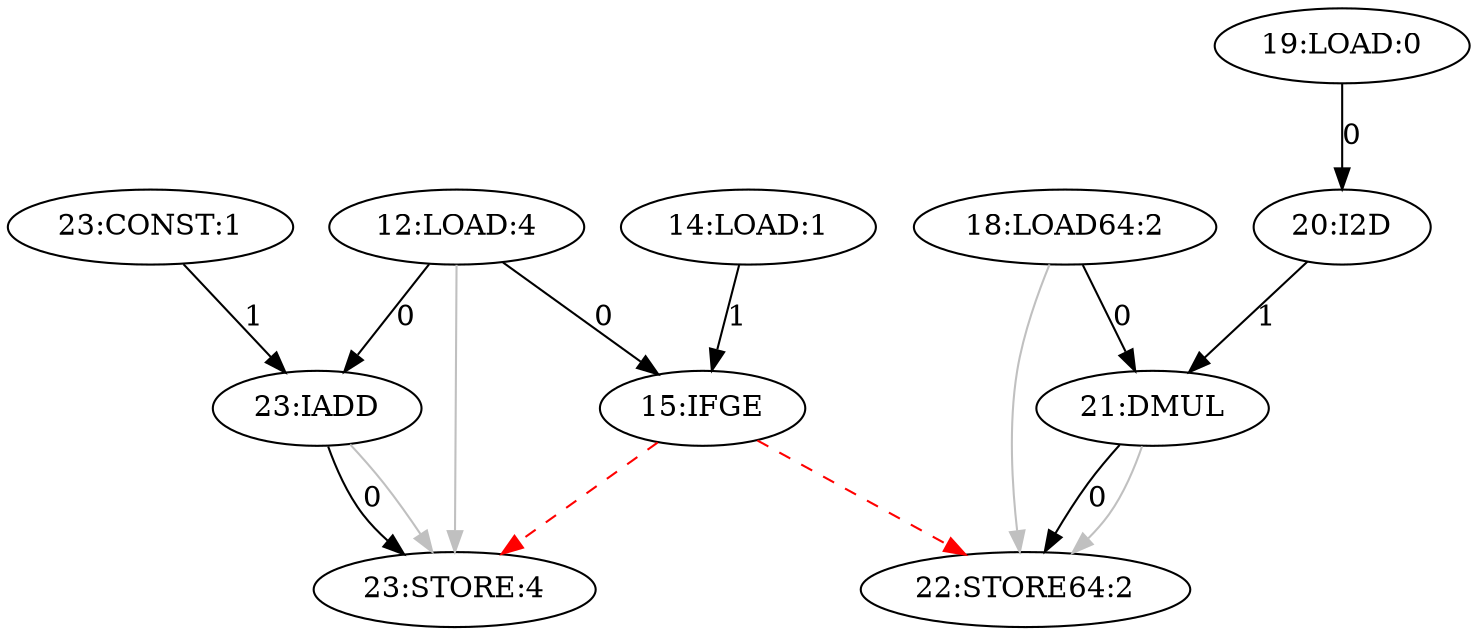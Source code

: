 digraph depgraph {
"23:IADD" -> "23:STORE:4"[label=0];
"12:LOAD:4" -> "23:STORE:4"[color=gray];
"15:IFGE" -> "23:STORE:4"[color=red,style=dashed];
"23:IADD" -> "23:STORE:4"[color=gray];
"12:LOAD:4" -> "15:IFGE"[label=0];
"14:LOAD:1" -> "15:IFGE"[label=1];
"12:LOAD:4" -> "23:IADD"[label=0];
"23:CONST:1" -> "23:IADD"[label=1];
"21:DMUL" -> "22:STORE64:2"[label=0];
"15:IFGE" -> "22:STORE64:2"[color=red,style=dashed];
"18:LOAD64:2" -> "22:STORE64:2"[color=gray];
"21:DMUL" -> "22:STORE64:2"[color=gray];
"18:LOAD64:2" -> "21:DMUL"[label=0];
"20:I2D" -> "21:DMUL"[label=1];
"19:LOAD:0" -> "20:I2D"[label=0];
}